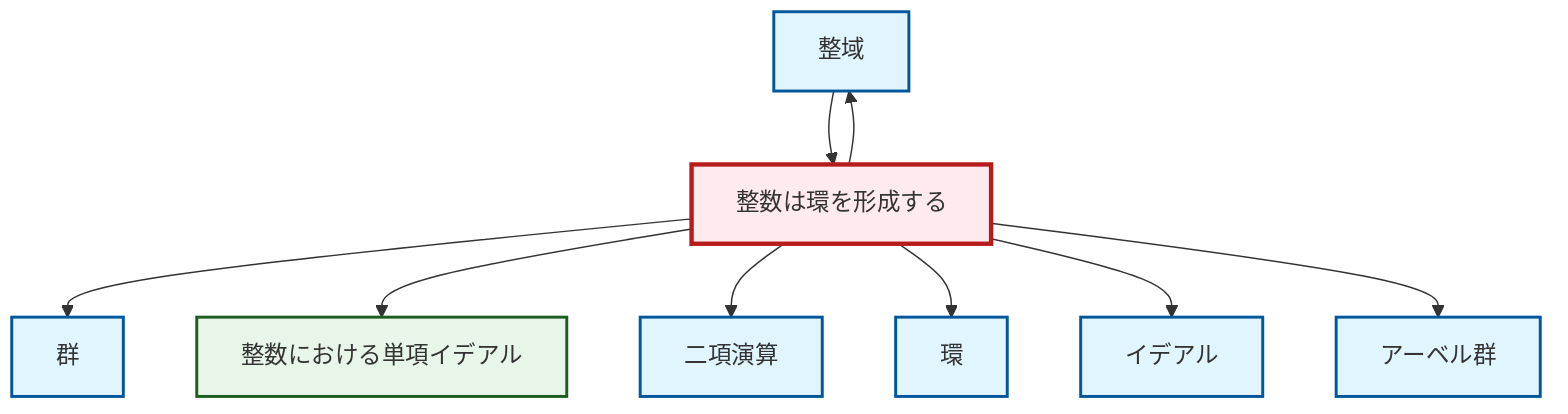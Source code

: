 graph TD
    classDef definition fill:#e1f5fe,stroke:#01579b,stroke-width:2px
    classDef theorem fill:#f3e5f5,stroke:#4a148c,stroke-width:2px
    classDef axiom fill:#fff3e0,stroke:#e65100,stroke-width:2px
    classDef example fill:#e8f5e9,stroke:#1b5e20,stroke-width:2px
    classDef current fill:#ffebee,stroke:#b71c1c,stroke-width:3px
    def-binary-operation["二項演算"]:::definition
    ex-principal-ideal["整数における単項イデアル"]:::example
    def-integral-domain["整域"]:::definition
    def-ideal["イデアル"]:::definition
    def-group["群"]:::definition
    def-abelian-group["アーベル群"]:::definition
    def-ring["環"]:::definition
    ex-integers-ring["整数は環を形成する"]:::example
    ex-integers-ring --> def-group
    ex-integers-ring --> ex-principal-ideal
    ex-integers-ring --> def-binary-operation
    ex-integers-ring --> def-integral-domain
    ex-integers-ring --> def-ring
    def-integral-domain --> ex-integers-ring
    ex-integers-ring --> def-ideal
    ex-integers-ring --> def-abelian-group
    class ex-integers-ring current